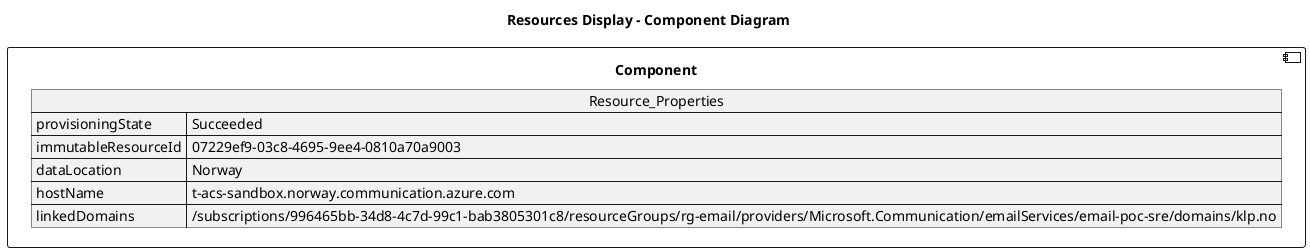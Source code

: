 @startuml

title Resources Display - Component Diagram

component Component {

json  Resource_Properties {
  "provisioningState": "Succeeded",
  "immutableResourceId": "07229ef9-03c8-4695-9ee4-0810a70a9003",
  "dataLocation": "Norway",
  "hostName": "t-acs-sandbox.norway.communication.azure.com",
  "linkedDomains": [
    "/subscriptions/996465bb-34d8-4c7d-99c1-bab3805301c8/resourceGroups/rg-email/providers/Microsoft.Communication/emailServices/email-poc-sre/domains/klp.no"
  ]
}
}
@enduml
